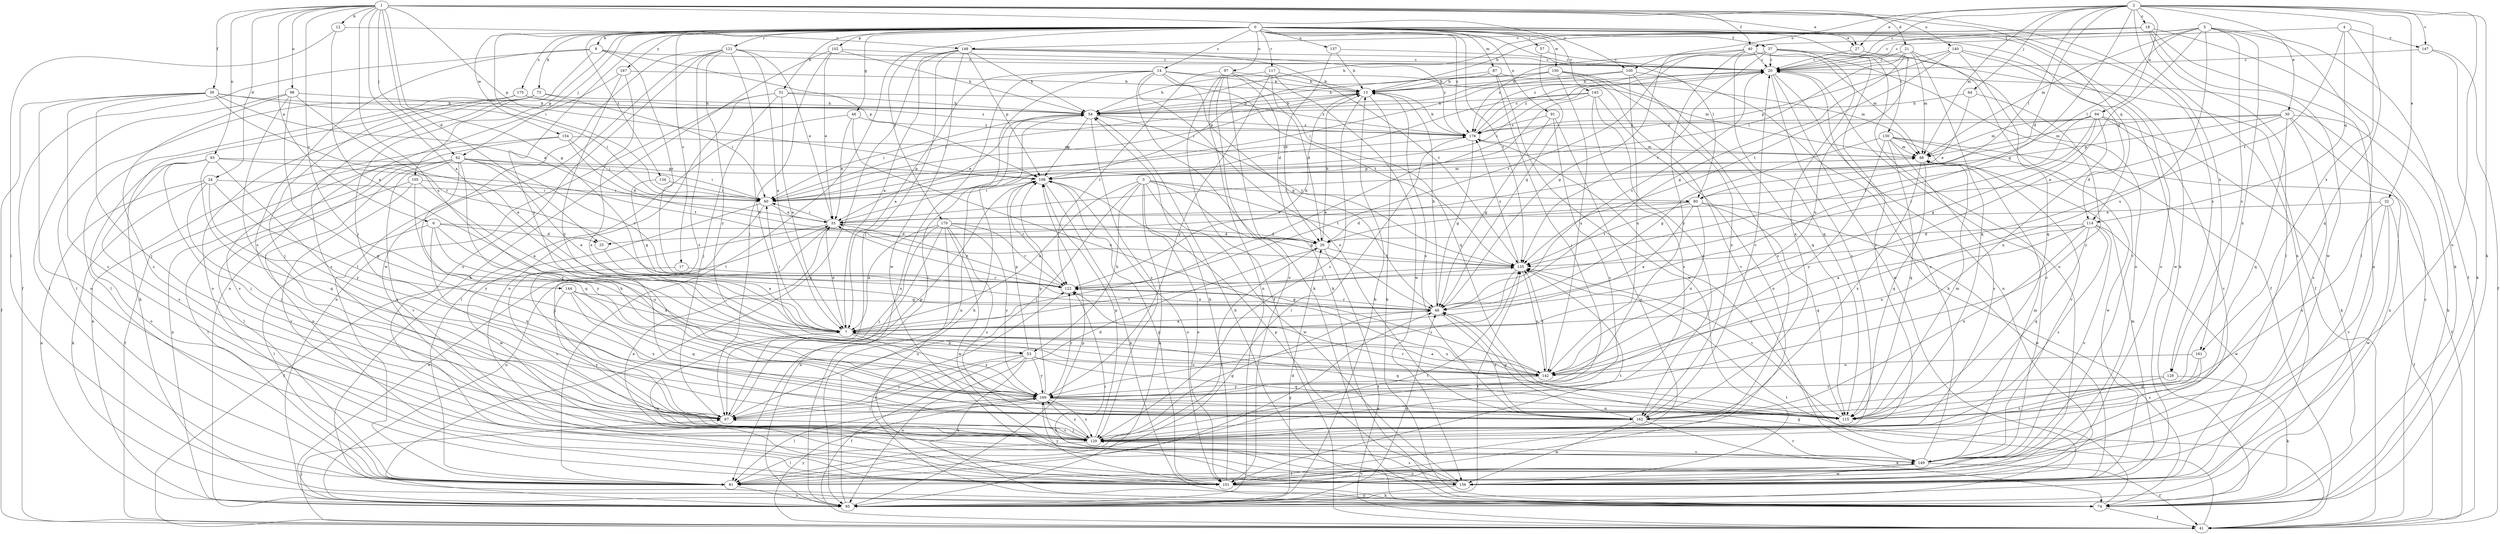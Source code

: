 strict digraph  {
0;
1;
2;
3;
4;
5;
6;
7;
9;
12;
13;
14;
17;
18;
20;
21;
24;
25;
26;
27;
30;
32;
33;
37;
39;
40;
41;
46;
48;
51;
53;
54;
57;
60;
62;
64;
67;
73;
74;
80;
81;
87;
88;
91;
93;
94;
95;
97;
98;
100;
101;
102;
105;
108;
114;
115;
117;
121;
122;
128;
129;
130;
134;
135;
137;
140;
142;
143;
144;
147;
148;
149;
150;
154;
156;
161;
162;
167;
169;
170;
175;
176;
0 -> 9  [label=b];
0 -> 14  [label=c];
0 -> 17  [label=c];
0 -> 27  [label=e];
0 -> 37  [label=f];
0 -> 46  [label=g];
0 -> 51  [label=h];
0 -> 57  [label=i];
0 -> 60  [label=i];
0 -> 62  [label=j];
0 -> 73  [label=k];
0 -> 74  [label=k];
0 -> 80  [label=l];
0 -> 87  [label=m];
0 -> 91  [label=n];
0 -> 97  [label=o];
0 -> 102  [label=p];
0 -> 105  [label=p];
0 -> 114  [label=q];
0 -> 117  [label=r];
0 -> 121  [label=r];
0 -> 128  [label=s];
0 -> 130  [label=t];
0 -> 134  [label=t];
0 -> 135  [label=t];
0 -> 137  [label=u];
0 -> 143  [label=v];
0 -> 150  [label=w];
0 -> 154  [label=w];
0 -> 167  [label=y];
0 -> 169  [label=y];
0 -> 170  [label=z];
0 -> 175  [label=z];
0 -> 176  [label=z];
1 -> 6  [label=a];
1 -> 7  [label=a];
1 -> 12  [label=b];
1 -> 21  [label=d];
1 -> 24  [label=d];
1 -> 25  [label=d];
1 -> 27  [label=e];
1 -> 39  [label=f];
1 -> 40  [label=f];
1 -> 48  [label=g];
1 -> 62  [label=j];
1 -> 93  [label=n];
1 -> 98  [label=o];
1 -> 100  [label=o];
1 -> 108  [label=p];
1 -> 114  [label=q];
1 -> 140  [label=u];
1 -> 142  [label=u];
1 -> 144  [label=v];
1 -> 161  [label=x];
2 -> 18  [label=c];
2 -> 20  [label=c];
2 -> 25  [label=d];
2 -> 27  [label=e];
2 -> 30  [label=e];
2 -> 32  [label=e];
2 -> 48  [label=g];
2 -> 64  [label=j];
2 -> 74  [label=k];
2 -> 80  [label=l];
2 -> 88  [label=m];
2 -> 94  [label=n];
2 -> 95  [label=n];
2 -> 100  [label=o];
2 -> 101  [label=o];
2 -> 147  [label=v];
2 -> 161  [label=x];
3 -> 7  [label=a];
3 -> 48  [label=g];
3 -> 53  [label=h];
3 -> 67  [label=j];
3 -> 80  [label=l];
3 -> 95  [label=n];
3 -> 101  [label=o];
3 -> 135  [label=t];
3 -> 156  [label=w];
4 -> 20  [label=c];
4 -> 114  [label=q];
4 -> 115  [label=q];
4 -> 135  [label=t];
4 -> 147  [label=v];
5 -> 7  [label=a];
5 -> 13  [label=b];
5 -> 40  [label=f];
5 -> 74  [label=k];
5 -> 80  [label=l];
5 -> 81  [label=l];
5 -> 88  [label=m];
5 -> 128  [label=s];
5 -> 142  [label=u];
5 -> 162  [label=x];
6 -> 25  [label=d];
6 -> 26  [label=d];
6 -> 53  [label=h];
6 -> 81  [label=l];
6 -> 142  [label=u];
6 -> 162  [label=x];
7 -> 33  [label=e];
7 -> 53  [label=h];
7 -> 60  [label=i];
7 -> 115  [label=q];
7 -> 135  [label=t];
7 -> 142  [label=u];
7 -> 156  [label=w];
7 -> 169  [label=y];
9 -> 20  [label=c];
9 -> 41  [label=f];
9 -> 67  [label=j];
9 -> 108  [label=p];
9 -> 122  [label=r];
9 -> 129  [label=s];
12 -> 7  [label=a];
12 -> 81  [label=l];
12 -> 148  [label=v];
13 -> 54  [label=h];
13 -> 60  [label=i];
13 -> 74  [label=k];
13 -> 129  [label=s];
13 -> 162  [label=x];
14 -> 7  [label=a];
14 -> 13  [label=b];
14 -> 48  [label=g];
14 -> 74  [label=k];
14 -> 81  [label=l];
14 -> 88  [label=m];
14 -> 95  [label=n];
14 -> 135  [label=t];
14 -> 162  [label=x];
17 -> 122  [label=r];
17 -> 129  [label=s];
18 -> 20  [label=c];
18 -> 41  [label=f];
18 -> 54  [label=h];
18 -> 81  [label=l];
18 -> 95  [label=n];
18 -> 148  [label=v];
18 -> 156  [label=w];
20 -> 13  [label=b];
20 -> 60  [label=i];
20 -> 95  [label=n];
20 -> 129  [label=s];
20 -> 156  [label=w];
20 -> 176  [label=z];
21 -> 20  [label=c];
21 -> 48  [label=g];
21 -> 60  [label=i];
21 -> 88  [label=m];
21 -> 101  [label=o];
21 -> 115  [label=q];
24 -> 60  [label=i];
24 -> 67  [label=j];
24 -> 74  [label=k];
24 -> 95  [label=n];
24 -> 162  [label=x];
24 -> 169  [label=y];
25 -> 7  [label=a];
26 -> 13  [label=b];
26 -> 41  [label=f];
26 -> 81  [label=l];
26 -> 135  [label=t];
27 -> 20  [label=c];
27 -> 142  [label=u];
27 -> 149  [label=v];
30 -> 26  [label=d];
30 -> 74  [label=k];
30 -> 88  [label=m];
30 -> 95  [label=n];
30 -> 108  [label=p];
30 -> 115  [label=q];
30 -> 129  [label=s];
30 -> 176  [label=z];
32 -> 33  [label=e];
32 -> 41  [label=f];
32 -> 149  [label=v];
32 -> 156  [label=w];
32 -> 162  [label=x];
33 -> 26  [label=d];
33 -> 41  [label=f];
33 -> 60  [label=i];
33 -> 95  [label=n];
33 -> 176  [label=z];
37 -> 20  [label=c];
37 -> 41  [label=f];
37 -> 101  [label=o];
37 -> 122  [label=r];
37 -> 129  [label=s];
37 -> 135  [label=t];
37 -> 162  [label=x];
37 -> 176  [label=z];
39 -> 33  [label=e];
39 -> 41  [label=f];
39 -> 54  [label=h];
39 -> 60  [label=i];
39 -> 67  [label=j];
39 -> 101  [label=o];
39 -> 122  [label=r];
39 -> 129  [label=s];
40 -> 20  [label=c];
40 -> 41  [label=f];
40 -> 48  [label=g];
40 -> 88  [label=m];
40 -> 115  [label=q];
40 -> 169  [label=y];
40 -> 176  [label=z];
41 -> 20  [label=c];
41 -> 48  [label=g];
41 -> 67  [label=j];
41 -> 135  [label=t];
41 -> 169  [label=y];
46 -> 33  [label=e];
46 -> 81  [label=l];
46 -> 142  [label=u];
46 -> 176  [label=z];
48 -> 7  [label=a];
48 -> 13  [label=b];
48 -> 20  [label=c];
48 -> 122  [label=r];
48 -> 162  [label=x];
51 -> 7  [label=a];
51 -> 54  [label=h];
51 -> 67  [label=j];
51 -> 95  [label=n];
51 -> 101  [label=o];
51 -> 176  [label=z];
53 -> 41  [label=f];
53 -> 67  [label=j];
53 -> 74  [label=k];
53 -> 95  [label=n];
53 -> 108  [label=p];
53 -> 115  [label=q];
53 -> 142  [label=u];
53 -> 169  [label=y];
54 -> 13  [label=b];
54 -> 33  [label=e];
54 -> 60  [label=i];
54 -> 95  [label=n];
54 -> 108  [label=p];
54 -> 129  [label=s];
54 -> 135  [label=t];
54 -> 176  [label=z];
57 -> 20  [label=c];
57 -> 48  [label=g];
60 -> 33  [label=e];
60 -> 67  [label=j];
60 -> 156  [label=w];
62 -> 7  [label=a];
62 -> 41  [label=f];
62 -> 60  [label=i];
62 -> 81  [label=l];
62 -> 95  [label=n];
62 -> 101  [label=o];
62 -> 108  [label=p];
62 -> 115  [label=q];
62 -> 122  [label=r];
62 -> 149  [label=v];
62 -> 169  [label=y];
64 -> 33  [label=e];
64 -> 54  [label=h];
64 -> 169  [label=y];
67 -> 26  [label=d];
67 -> 108  [label=p];
67 -> 129  [label=s];
73 -> 54  [label=h];
73 -> 60  [label=i];
73 -> 74  [label=k];
73 -> 81  [label=l];
73 -> 101  [label=o];
73 -> 129  [label=s];
74 -> 41  [label=f];
74 -> 54  [label=h];
74 -> 122  [label=r];
74 -> 176  [label=z];
80 -> 7  [label=a];
80 -> 26  [label=d];
80 -> 33  [label=e];
80 -> 115  [label=q];
80 -> 135  [label=t];
80 -> 142  [label=u];
80 -> 156  [label=w];
81 -> 48  [label=g];
81 -> 95  [label=n];
81 -> 135  [label=t];
87 -> 13  [label=b];
87 -> 67  [label=j];
87 -> 88  [label=m];
87 -> 108  [label=p];
87 -> 156  [label=w];
88 -> 108  [label=p];
88 -> 115  [label=q];
88 -> 162  [label=x];
91 -> 48  [label=g];
91 -> 101  [label=o];
91 -> 129  [label=s];
91 -> 176  [label=z];
93 -> 67  [label=j];
93 -> 101  [label=o];
93 -> 108  [label=p];
93 -> 115  [label=q];
93 -> 129  [label=s];
93 -> 135  [label=t];
93 -> 169  [label=y];
94 -> 48  [label=g];
94 -> 74  [label=k];
94 -> 88  [label=m];
94 -> 122  [label=r];
94 -> 135  [label=t];
94 -> 142  [label=u];
94 -> 149  [label=v];
94 -> 176  [label=z];
95 -> 13  [label=b];
95 -> 26  [label=d];
95 -> 33  [label=e];
95 -> 48  [label=g];
95 -> 54  [label=h];
95 -> 108  [label=p];
95 -> 135  [label=t];
97 -> 13  [label=b];
97 -> 26  [label=d];
97 -> 41  [label=f];
97 -> 74  [label=k];
97 -> 95  [label=n];
97 -> 101  [label=o];
97 -> 115  [label=q];
97 -> 122  [label=r];
98 -> 7  [label=a];
98 -> 54  [label=h];
98 -> 67  [label=j];
98 -> 81  [label=l];
98 -> 115  [label=q];
98 -> 129  [label=s];
100 -> 13  [label=b];
100 -> 60  [label=i];
100 -> 74  [label=k];
100 -> 129  [label=s];
100 -> 142  [label=u];
101 -> 20  [label=c];
101 -> 33  [label=e];
101 -> 54  [label=h];
101 -> 74  [label=k];
101 -> 108  [label=p];
101 -> 135  [label=t];
101 -> 149  [label=v];
101 -> 169  [label=y];
102 -> 20  [label=c];
102 -> 33  [label=e];
102 -> 54  [label=h];
102 -> 67  [label=j];
102 -> 74  [label=k];
105 -> 7  [label=a];
105 -> 60  [label=i];
105 -> 81  [label=l];
105 -> 149  [label=v];
105 -> 169  [label=y];
108 -> 60  [label=i];
108 -> 74  [label=k];
108 -> 88  [label=m];
108 -> 101  [label=o];
108 -> 122  [label=r];
114 -> 7  [label=a];
114 -> 26  [label=d];
114 -> 115  [label=q];
114 -> 129  [label=s];
114 -> 142  [label=u];
114 -> 149  [label=v];
114 -> 156  [label=w];
114 -> 162  [label=x];
115 -> 88  [label=m];
115 -> 122  [label=r];
115 -> 135  [label=t];
117 -> 13  [label=b];
117 -> 26  [label=d];
117 -> 54  [label=h];
117 -> 156  [label=w];
117 -> 169  [label=y];
121 -> 7  [label=a];
121 -> 20  [label=c];
121 -> 33  [label=e];
121 -> 81  [label=l];
121 -> 101  [label=o];
121 -> 129  [label=s];
121 -> 142  [label=u];
121 -> 156  [label=w];
121 -> 169  [label=y];
122 -> 13  [label=b];
122 -> 33  [label=e];
122 -> 48  [label=g];
128 -> 74  [label=k];
128 -> 129  [label=s];
128 -> 169  [label=y];
129 -> 48  [label=g];
129 -> 67  [label=j];
129 -> 81  [label=l];
129 -> 108  [label=p];
129 -> 149  [label=v];
129 -> 169  [label=y];
130 -> 41  [label=f];
130 -> 48  [label=g];
130 -> 88  [label=m];
130 -> 115  [label=q];
130 -> 129  [label=s];
130 -> 149  [label=v];
130 -> 156  [label=w];
130 -> 169  [label=y];
134 -> 48  [label=g];
134 -> 60  [label=i];
135 -> 122  [label=r];
135 -> 142  [label=u];
135 -> 169  [label=y];
135 -> 176  [label=z];
137 -> 13  [label=b];
137 -> 20  [label=c];
137 -> 26  [label=d];
140 -> 20  [label=c];
140 -> 101  [label=o];
140 -> 108  [label=p];
140 -> 115  [label=q];
140 -> 135  [label=t];
140 -> 156  [label=w];
142 -> 7  [label=a];
142 -> 33  [label=e];
142 -> 135  [label=t];
142 -> 169  [label=y];
143 -> 7  [label=a];
143 -> 54  [label=h];
143 -> 60  [label=i];
143 -> 101  [label=o];
143 -> 129  [label=s];
143 -> 162  [label=x];
144 -> 7  [label=a];
144 -> 48  [label=g];
144 -> 115  [label=q];
144 -> 129  [label=s];
144 -> 162  [label=x];
147 -> 20  [label=c];
147 -> 41  [label=f];
147 -> 74  [label=k];
148 -> 7  [label=a];
148 -> 20  [label=c];
148 -> 54  [label=h];
148 -> 67  [label=j];
148 -> 81  [label=l];
148 -> 95  [label=n];
148 -> 108  [label=p];
148 -> 135  [label=t];
148 -> 156  [label=w];
148 -> 176  [label=z];
149 -> 20  [label=c];
149 -> 41  [label=f];
149 -> 81  [label=l];
149 -> 88  [label=m];
149 -> 101  [label=o];
149 -> 156  [label=w];
150 -> 13  [label=b];
150 -> 54  [label=h];
150 -> 60  [label=i];
150 -> 115  [label=q];
150 -> 142  [label=u];
150 -> 149  [label=v];
150 -> 162  [label=x];
154 -> 26  [label=d];
154 -> 60  [label=i];
154 -> 88  [label=m];
154 -> 95  [label=n];
154 -> 129  [label=s];
156 -> 88  [label=m];
156 -> 95  [label=n];
156 -> 108  [label=p];
156 -> 122  [label=r];
156 -> 129  [label=s];
161 -> 115  [label=q];
161 -> 129  [label=s];
161 -> 142  [label=u];
162 -> 20  [label=c];
162 -> 48  [label=g];
162 -> 74  [label=k];
162 -> 149  [label=v];
162 -> 156  [label=w];
167 -> 13  [label=b];
167 -> 95  [label=n];
167 -> 162  [label=x];
167 -> 169  [label=y];
169 -> 67  [label=j];
169 -> 81  [label=l];
169 -> 108  [label=p];
169 -> 115  [label=q];
169 -> 122  [label=r];
169 -> 129  [label=s];
169 -> 149  [label=v];
169 -> 162  [label=x];
170 -> 7  [label=a];
170 -> 26  [label=d];
170 -> 67  [label=j];
170 -> 95  [label=n];
170 -> 101  [label=o];
170 -> 122  [label=r];
170 -> 129  [label=s];
170 -> 156  [label=w];
170 -> 169  [label=y];
175 -> 54  [label=h];
175 -> 67  [label=j];
175 -> 81  [label=l];
175 -> 176  [label=z];
176 -> 13  [label=b];
176 -> 20  [label=c];
176 -> 48  [label=g];
176 -> 81  [label=l];
176 -> 88  [label=m];
}

